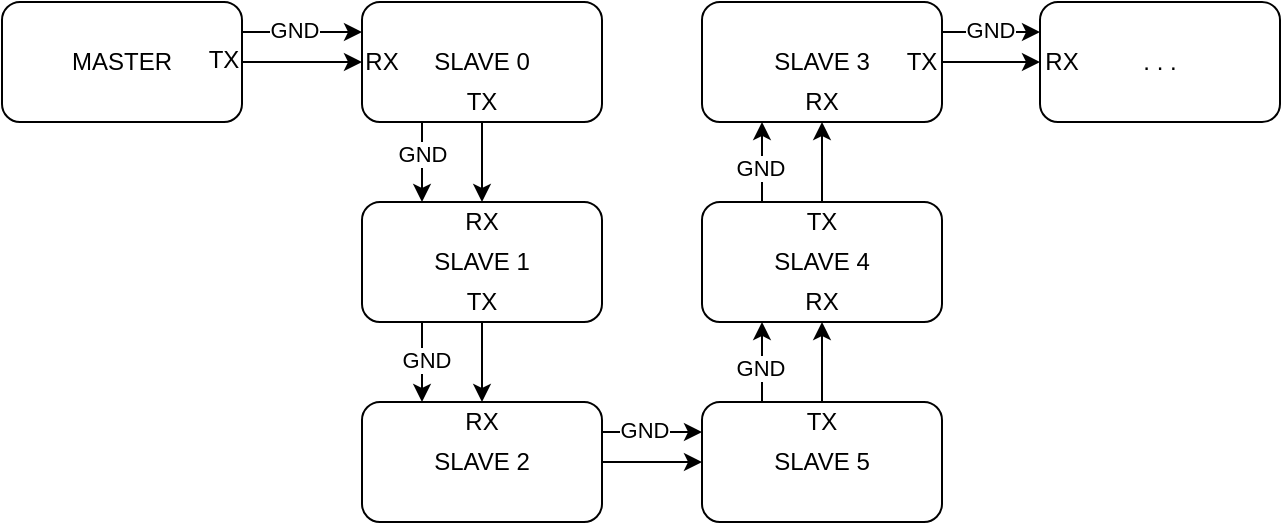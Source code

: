 <mxfile version="22.1.12" type="github">
  <diagram name="Page-1" id="5lDTnenJByPP978K_Q1m">
    <mxGraphModel dx="808" dy="402" grid="1" gridSize="10" guides="1" tooltips="1" connect="1" arrows="1" fold="1" page="1" pageScale="1" pageWidth="850" pageHeight="1100" math="0" shadow="0">
      <root>
        <mxCell id="0" />
        <mxCell id="1" parent="0" />
        <mxCell id="8eui13q-MToBn6_x5iGB-13" style="edgeStyle=orthogonalEdgeStyle;rounded=0;orthogonalLoop=1;jettySize=auto;html=1;exitX=1;exitY=0.25;exitDx=0;exitDy=0;entryX=0;entryY=0.25;entryDx=0;entryDy=0;" edge="1" parent="1" source="8eui13q-MToBn6_x5iGB-1" target="8eui13q-MToBn6_x5iGB-2">
          <mxGeometry relative="1" as="geometry" />
        </mxCell>
        <mxCell id="8eui13q-MToBn6_x5iGB-42" value="GND" style="edgeLabel;html=1;align=center;verticalAlign=middle;resizable=0;points=[];" vertex="1" connectable="0" parent="8eui13q-MToBn6_x5iGB-13">
          <mxGeometry x="-0.128" y="1" relative="1" as="geometry">
            <mxPoint as="offset" />
          </mxGeometry>
        </mxCell>
        <mxCell id="8eui13q-MToBn6_x5iGB-14" style="edgeStyle=orthogonalEdgeStyle;rounded=0;orthogonalLoop=1;jettySize=auto;html=1;exitX=1;exitY=0.5;exitDx=0;exitDy=0;entryX=0;entryY=0.5;entryDx=0;entryDy=0;" edge="1" parent="1" source="8eui13q-MToBn6_x5iGB-1" target="8eui13q-MToBn6_x5iGB-2">
          <mxGeometry relative="1" as="geometry" />
        </mxCell>
        <mxCell id="8eui13q-MToBn6_x5iGB-1" value="MASTER" style="rounded=1;whiteSpace=wrap;html=1;" vertex="1" parent="1">
          <mxGeometry x="30" y="70" width="120" height="60" as="geometry" />
        </mxCell>
        <mxCell id="8eui13q-MToBn6_x5iGB-15" style="edgeStyle=orthogonalEdgeStyle;rounded=0;orthogonalLoop=1;jettySize=auto;html=1;exitX=0.25;exitY=1;exitDx=0;exitDy=0;entryX=0.25;entryY=0;entryDx=0;entryDy=0;" edge="1" parent="1" source="8eui13q-MToBn6_x5iGB-2" target="8eui13q-MToBn6_x5iGB-3">
          <mxGeometry relative="1" as="geometry" />
        </mxCell>
        <mxCell id="8eui13q-MToBn6_x5iGB-33" value="GND" style="edgeLabel;html=1;align=center;verticalAlign=middle;resizable=0;points=[];" vertex="1" connectable="0" parent="8eui13q-MToBn6_x5iGB-15">
          <mxGeometry x="-0.231" relative="1" as="geometry">
            <mxPoint as="offset" />
          </mxGeometry>
        </mxCell>
        <mxCell id="8eui13q-MToBn6_x5iGB-16" style="edgeStyle=orthogonalEdgeStyle;rounded=0;orthogonalLoop=1;jettySize=auto;html=1;exitX=0.5;exitY=1;exitDx=0;exitDy=0;entryX=0.5;entryY=0;entryDx=0;entryDy=0;" edge="1" parent="1" source="8eui13q-MToBn6_x5iGB-2" target="8eui13q-MToBn6_x5iGB-3">
          <mxGeometry relative="1" as="geometry" />
        </mxCell>
        <mxCell id="8eui13q-MToBn6_x5iGB-2" value="SLAVE 0" style="rounded=1;whiteSpace=wrap;html=1;" vertex="1" parent="1">
          <mxGeometry x="210" y="70" width="120" height="60" as="geometry" />
        </mxCell>
        <mxCell id="8eui13q-MToBn6_x5iGB-17" style="edgeStyle=orthogonalEdgeStyle;rounded=0;orthogonalLoop=1;jettySize=auto;html=1;exitX=0.25;exitY=1;exitDx=0;exitDy=0;entryX=0.25;entryY=0;entryDx=0;entryDy=0;" edge="1" parent="1" source="8eui13q-MToBn6_x5iGB-3" target="8eui13q-MToBn6_x5iGB-4">
          <mxGeometry relative="1" as="geometry" />
        </mxCell>
        <mxCell id="8eui13q-MToBn6_x5iGB-35" value="GND" style="edgeLabel;html=1;align=center;verticalAlign=middle;resizable=0;points=[];" vertex="1" connectable="0" parent="8eui13q-MToBn6_x5iGB-17">
          <mxGeometry x="-0.077" y="2" relative="1" as="geometry">
            <mxPoint as="offset" />
          </mxGeometry>
        </mxCell>
        <mxCell id="8eui13q-MToBn6_x5iGB-18" style="edgeStyle=orthogonalEdgeStyle;rounded=0;orthogonalLoop=1;jettySize=auto;html=1;exitX=0.5;exitY=1;exitDx=0;exitDy=0;entryX=0.5;entryY=0;entryDx=0;entryDy=0;" edge="1" parent="1" source="8eui13q-MToBn6_x5iGB-3" target="8eui13q-MToBn6_x5iGB-4">
          <mxGeometry relative="1" as="geometry" />
        </mxCell>
        <mxCell id="8eui13q-MToBn6_x5iGB-3" value="SLAVE 1" style="rounded=1;whiteSpace=wrap;html=1;" vertex="1" parent="1">
          <mxGeometry x="210" y="170" width="120" height="60" as="geometry" />
        </mxCell>
        <mxCell id="8eui13q-MToBn6_x5iGB-19" style="edgeStyle=orthogonalEdgeStyle;rounded=0;orthogonalLoop=1;jettySize=auto;html=1;exitX=1;exitY=0.25;exitDx=0;exitDy=0;entryX=0;entryY=0.25;entryDx=0;entryDy=0;" edge="1" parent="1" source="8eui13q-MToBn6_x5iGB-4" target="8eui13q-MToBn6_x5iGB-8">
          <mxGeometry relative="1" as="geometry" />
        </mxCell>
        <mxCell id="8eui13q-MToBn6_x5iGB-38" value="GND" style="edgeLabel;html=1;align=center;verticalAlign=middle;resizable=0;points=[];" vertex="1" connectable="0" parent="8eui13q-MToBn6_x5iGB-19">
          <mxGeometry x="-0.169" y="1" relative="1" as="geometry">
            <mxPoint as="offset" />
          </mxGeometry>
        </mxCell>
        <mxCell id="8eui13q-MToBn6_x5iGB-20" style="edgeStyle=orthogonalEdgeStyle;rounded=0;orthogonalLoop=1;jettySize=auto;html=1;exitX=1;exitY=0.5;exitDx=0;exitDy=0;entryX=0;entryY=0.5;entryDx=0;entryDy=0;" edge="1" parent="1" source="8eui13q-MToBn6_x5iGB-4" target="8eui13q-MToBn6_x5iGB-8">
          <mxGeometry relative="1" as="geometry" />
        </mxCell>
        <mxCell id="8eui13q-MToBn6_x5iGB-4" value="SLAVE 2" style="rounded=1;whiteSpace=wrap;html=1;" vertex="1" parent="1">
          <mxGeometry x="210" y="270" width="120" height="60" as="geometry" />
        </mxCell>
        <mxCell id="8eui13q-MToBn6_x5iGB-25" style="edgeStyle=orthogonalEdgeStyle;rounded=0;orthogonalLoop=1;jettySize=auto;html=1;exitX=1;exitY=0.25;exitDx=0;exitDy=0;entryX=0;entryY=0.25;entryDx=0;entryDy=0;" edge="1" parent="1" source="8eui13q-MToBn6_x5iGB-6" target="8eui13q-MToBn6_x5iGB-12">
          <mxGeometry relative="1" as="geometry" />
        </mxCell>
        <mxCell id="8eui13q-MToBn6_x5iGB-45" value="GND" style="edgeLabel;html=1;align=center;verticalAlign=middle;resizable=0;points=[];" vertex="1" connectable="0" parent="8eui13q-MToBn6_x5iGB-25">
          <mxGeometry x="-0.038" y="1" relative="1" as="geometry">
            <mxPoint as="offset" />
          </mxGeometry>
        </mxCell>
        <mxCell id="8eui13q-MToBn6_x5iGB-26" style="edgeStyle=orthogonalEdgeStyle;rounded=0;orthogonalLoop=1;jettySize=auto;html=1;exitX=1;exitY=0.5;exitDx=0;exitDy=0;entryX=0;entryY=0.5;entryDx=0;entryDy=0;" edge="1" parent="1" source="8eui13q-MToBn6_x5iGB-6" target="8eui13q-MToBn6_x5iGB-12">
          <mxGeometry relative="1" as="geometry" />
        </mxCell>
        <mxCell id="8eui13q-MToBn6_x5iGB-6" value="SLAVE 3" style="rounded=1;whiteSpace=wrap;html=1;" vertex="1" parent="1">
          <mxGeometry x="380" y="70" width="120" height="60" as="geometry" />
        </mxCell>
        <mxCell id="8eui13q-MToBn6_x5iGB-23" value="" style="edgeStyle=orthogonalEdgeStyle;rounded=0;orthogonalLoop=1;jettySize=auto;html=1;" edge="1" parent="1" source="8eui13q-MToBn6_x5iGB-7" target="8eui13q-MToBn6_x5iGB-6">
          <mxGeometry relative="1" as="geometry" />
        </mxCell>
        <mxCell id="8eui13q-MToBn6_x5iGB-24" style="edgeStyle=orthogonalEdgeStyle;rounded=0;orthogonalLoop=1;jettySize=auto;html=1;exitX=0.25;exitY=0;exitDx=0;exitDy=0;entryX=0.25;entryY=1;entryDx=0;entryDy=0;" edge="1" parent="1" source="8eui13q-MToBn6_x5iGB-7" target="8eui13q-MToBn6_x5iGB-6">
          <mxGeometry relative="1" as="geometry" />
        </mxCell>
        <mxCell id="8eui13q-MToBn6_x5iGB-40" value="GND" style="edgeLabel;html=1;align=center;verticalAlign=middle;resizable=0;points=[];" vertex="1" connectable="0" parent="8eui13q-MToBn6_x5iGB-24">
          <mxGeometry x="-0.154" y="1" relative="1" as="geometry">
            <mxPoint as="offset" />
          </mxGeometry>
        </mxCell>
        <mxCell id="8eui13q-MToBn6_x5iGB-7" value="SLAVE 4" style="rounded=1;whiteSpace=wrap;html=1;" vertex="1" parent="1">
          <mxGeometry x="380" y="170" width="120" height="60" as="geometry" />
        </mxCell>
        <mxCell id="8eui13q-MToBn6_x5iGB-21" style="edgeStyle=orthogonalEdgeStyle;rounded=0;orthogonalLoop=1;jettySize=auto;html=1;exitX=0.25;exitY=0;exitDx=0;exitDy=0;entryX=0.25;entryY=1;entryDx=0;entryDy=0;" edge="1" parent="1" source="8eui13q-MToBn6_x5iGB-8" target="8eui13q-MToBn6_x5iGB-7">
          <mxGeometry relative="1" as="geometry" />
        </mxCell>
        <mxCell id="8eui13q-MToBn6_x5iGB-39" value="GND" style="edgeLabel;html=1;align=center;verticalAlign=middle;resizable=0;points=[];" vertex="1" connectable="0" parent="8eui13q-MToBn6_x5iGB-21">
          <mxGeometry x="-0.154" y="1" relative="1" as="geometry">
            <mxPoint as="offset" />
          </mxGeometry>
        </mxCell>
        <mxCell id="8eui13q-MToBn6_x5iGB-22" style="edgeStyle=orthogonalEdgeStyle;rounded=0;orthogonalLoop=1;jettySize=auto;html=1;exitX=0.5;exitY=0;exitDx=0;exitDy=0;entryX=0.5;entryY=1;entryDx=0;entryDy=0;" edge="1" parent="1" source="8eui13q-MToBn6_x5iGB-8" target="8eui13q-MToBn6_x5iGB-7">
          <mxGeometry relative="1" as="geometry" />
        </mxCell>
        <mxCell id="8eui13q-MToBn6_x5iGB-8" value="SLAVE 5" style="rounded=1;whiteSpace=wrap;html=1;" vertex="1" parent="1">
          <mxGeometry x="380" y="270" width="120" height="60" as="geometry" />
        </mxCell>
        <mxCell id="8eui13q-MToBn6_x5iGB-12" value=". . ." style="rounded=1;whiteSpace=wrap;html=1;" vertex="1" parent="1">
          <mxGeometry x="549" y="70" width="120" height="60" as="geometry" />
        </mxCell>
        <mxCell id="8eui13q-MToBn6_x5iGB-28" value="TX" style="text;html=1;strokeColor=none;fillColor=none;align=center;verticalAlign=middle;whiteSpace=wrap;rounded=0;" vertex="1" parent="1">
          <mxGeometry x="121" y="89" width="40" height="20" as="geometry" />
        </mxCell>
        <mxCell id="8eui13q-MToBn6_x5iGB-29" value="RX" style="text;html=1;strokeColor=none;fillColor=none;align=center;verticalAlign=middle;whiteSpace=wrap;rounded=0;" vertex="1" parent="1">
          <mxGeometry x="200" y="90" width="40" height="20" as="geometry" />
        </mxCell>
        <mxCell id="8eui13q-MToBn6_x5iGB-30" value="TX" style="text;html=1;strokeColor=none;fillColor=none;align=center;verticalAlign=middle;whiteSpace=wrap;rounded=0;" vertex="1" parent="1">
          <mxGeometry x="250" y="110" width="40" height="20" as="geometry" />
        </mxCell>
        <mxCell id="8eui13q-MToBn6_x5iGB-31" value="RX" style="text;html=1;strokeColor=none;fillColor=none;align=center;verticalAlign=middle;whiteSpace=wrap;rounded=0;" vertex="1" parent="1">
          <mxGeometry x="250" y="170" width="40" height="20" as="geometry" />
        </mxCell>
        <mxCell id="8eui13q-MToBn6_x5iGB-43" value="TX" style="text;html=1;strokeColor=none;fillColor=none;align=center;verticalAlign=middle;whiteSpace=wrap;rounded=0;" vertex="1" parent="1">
          <mxGeometry x="250" y="210" width="40" height="20" as="geometry" />
        </mxCell>
        <mxCell id="8eui13q-MToBn6_x5iGB-44" value="RX" style="text;html=1;strokeColor=none;fillColor=none;align=center;verticalAlign=middle;whiteSpace=wrap;rounded=0;" vertex="1" parent="1">
          <mxGeometry x="250" y="270" width="40" height="20" as="geometry" />
        </mxCell>
        <mxCell id="8eui13q-MToBn6_x5iGB-46" value="TX" style="text;html=1;strokeColor=none;fillColor=none;align=center;verticalAlign=middle;whiteSpace=wrap;rounded=0;" vertex="1" parent="1">
          <mxGeometry x="420" y="270" width="40" height="20" as="geometry" />
        </mxCell>
        <mxCell id="8eui13q-MToBn6_x5iGB-47" value="TX" style="text;html=1;strokeColor=none;fillColor=none;align=center;verticalAlign=middle;whiteSpace=wrap;rounded=0;" vertex="1" parent="1">
          <mxGeometry x="420" y="170" width="40" height="20" as="geometry" />
        </mxCell>
        <mxCell id="8eui13q-MToBn6_x5iGB-48" value="TX" style="text;html=1;strokeColor=none;fillColor=none;align=center;verticalAlign=middle;whiteSpace=wrap;rounded=0;" vertex="1" parent="1">
          <mxGeometry x="470" y="90" width="40" height="20" as="geometry" />
        </mxCell>
        <mxCell id="8eui13q-MToBn6_x5iGB-49" value="RX" style="text;html=1;strokeColor=none;fillColor=none;align=center;verticalAlign=middle;whiteSpace=wrap;rounded=0;" vertex="1" parent="1">
          <mxGeometry x="420" y="210" width="40" height="20" as="geometry" />
        </mxCell>
        <mxCell id="8eui13q-MToBn6_x5iGB-50" value="RX" style="text;html=1;strokeColor=none;fillColor=none;align=center;verticalAlign=middle;whiteSpace=wrap;rounded=0;" vertex="1" parent="1">
          <mxGeometry x="420" y="110" width="40" height="20" as="geometry" />
        </mxCell>
        <mxCell id="8eui13q-MToBn6_x5iGB-51" value="RX" style="text;html=1;strokeColor=none;fillColor=none;align=center;verticalAlign=middle;whiteSpace=wrap;rounded=0;" vertex="1" parent="1">
          <mxGeometry x="540" y="90" width="40" height="20" as="geometry" />
        </mxCell>
      </root>
    </mxGraphModel>
  </diagram>
</mxfile>
